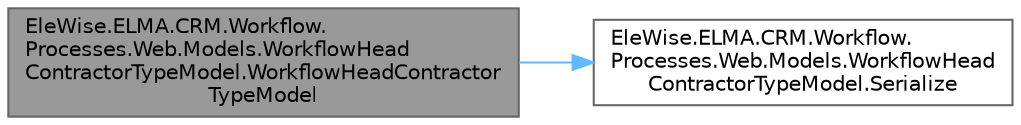 digraph "EleWise.ELMA.CRM.Workflow.Processes.Web.Models.WorkflowHeadContractorTypeModel.WorkflowHeadContractorTypeModel"
{
 // LATEX_PDF_SIZE
  bgcolor="transparent";
  edge [fontname=Helvetica,fontsize=10,labelfontname=Helvetica,labelfontsize=10];
  node [fontname=Helvetica,fontsize=10,shape=box,height=0.2,width=0.4];
  rankdir="LR";
  Node1 [id="Node000001",label="EleWise.ELMA.CRM.Workflow.\lProcesses.Web.Models.WorkflowHead\lContractorTypeModel.WorkflowHeadContractor\lTypeModel",height=0.2,width=0.4,color="gray40", fillcolor="grey60", style="filled", fontcolor="black",tooltip=" "];
  Node1 -> Node2 [id="edge1_Node000001_Node000002",color="steelblue1",style="solid",tooltip=" "];
  Node2 [id="Node000002",label="EleWise.ELMA.CRM.Workflow.\lProcesses.Web.Models.WorkflowHead\lContractorTypeModel.Serialize",height=0.2,width=0.4,color="grey40", fillcolor="white", style="filled",URL="$class_ele_wise_1_1_e_l_m_a_1_1_c_r_m_1_1_workflow_1_1_processes_1_1_web_1_1_models_1_1_workflow_head_contractor_type_model.html#af6aa5a24026f15bf42b0cac6897ba756",tooltip=" "];
}
